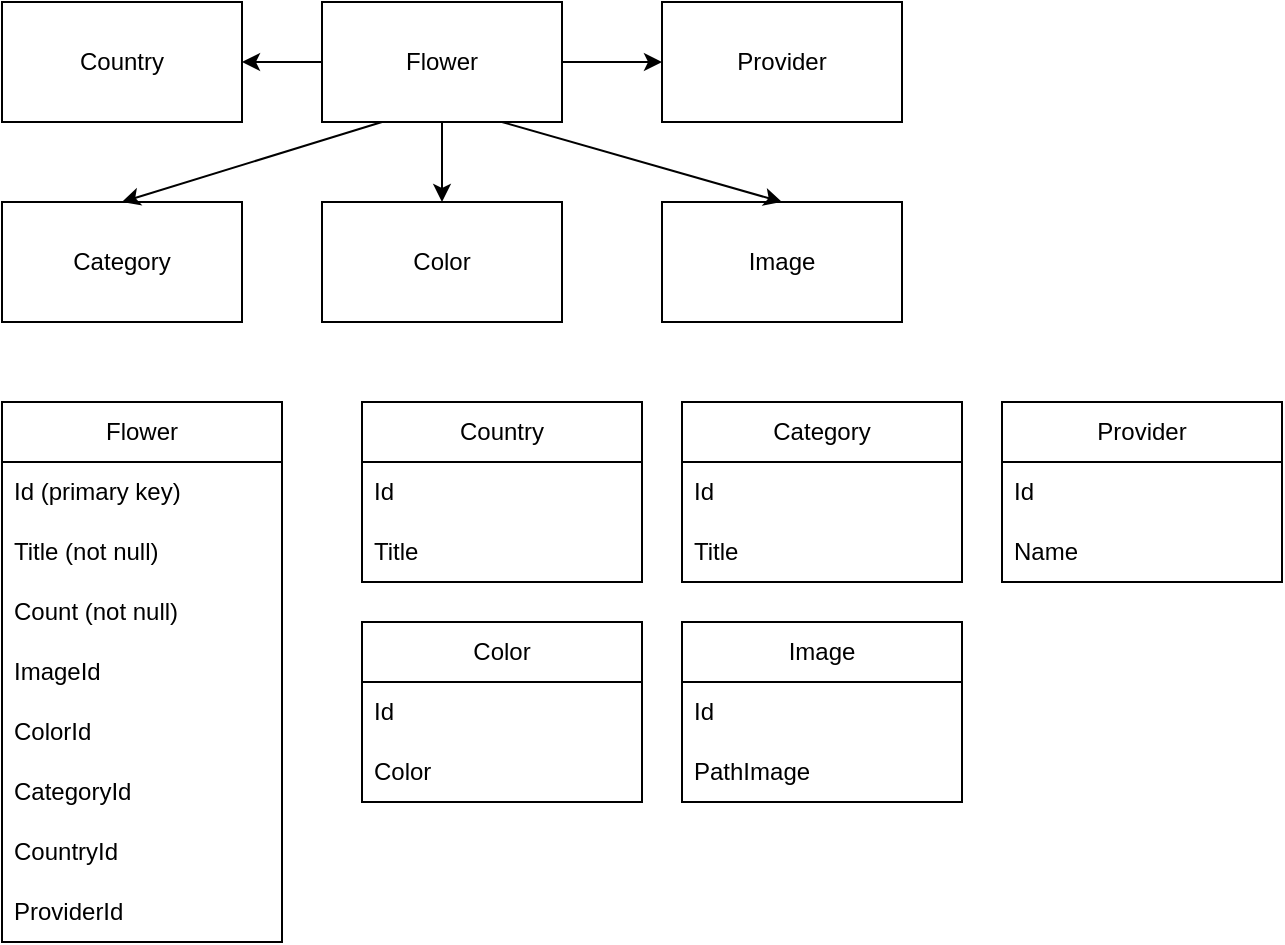 <mxfile version="21.7.2" type="device">
  <diagram name="Страница — 1" id="RRKHZHdwDWDoAx0OKb5y">
    <mxGraphModel dx="1893" dy="611" grid="1" gridSize="10" guides="1" tooltips="1" connect="1" arrows="1" fold="1" page="1" pageScale="1" pageWidth="827" pageHeight="1169" math="0" shadow="0">
      <root>
        <mxCell id="0" />
        <mxCell id="1" parent="0" />
        <mxCell id="i7epDrXuCTvLyrFS7Glc-1" value="Flower" style="rounded=0;whiteSpace=wrap;html=1;" parent="1" vertex="1">
          <mxGeometry x="10" y="20" width="120" height="60" as="geometry" />
        </mxCell>
        <mxCell id="i7epDrXuCTvLyrFS7Glc-2" value="Category" style="rounded=0;whiteSpace=wrap;html=1;" parent="1" vertex="1">
          <mxGeometry x="-150" y="120" width="120" height="60" as="geometry" />
        </mxCell>
        <mxCell id="i7epDrXuCTvLyrFS7Glc-3" value="" style="endArrow=classic;html=1;rounded=0;exitX=0.25;exitY=1;exitDx=0;exitDy=0;entryX=0.5;entryY=0;entryDx=0;entryDy=0;" parent="1" source="i7epDrXuCTvLyrFS7Glc-1" target="i7epDrXuCTvLyrFS7Glc-2" edge="1">
          <mxGeometry width="50" height="50" relative="1" as="geometry">
            <mxPoint x="370" y="220" as="sourcePoint" />
            <mxPoint x="420" y="170" as="targetPoint" />
          </mxGeometry>
        </mxCell>
        <mxCell id="i7epDrXuCTvLyrFS7Glc-6" value="Provider" style="rounded=0;whiteSpace=wrap;html=1;" parent="1" vertex="1">
          <mxGeometry x="180" y="20" width="120" height="60" as="geometry" />
        </mxCell>
        <mxCell id="i7epDrXuCTvLyrFS7Glc-7" value="" style="endArrow=classic;html=1;rounded=0;entryX=0;entryY=0.5;entryDx=0;entryDy=0;" parent="1" source="i7epDrXuCTvLyrFS7Glc-1" target="i7epDrXuCTvLyrFS7Glc-6" edge="1">
          <mxGeometry width="50" height="50" relative="1" as="geometry">
            <mxPoint x="370" y="120" as="sourcePoint" />
            <mxPoint x="420" y="70" as="targetPoint" />
          </mxGeometry>
        </mxCell>
        <mxCell id="i7epDrXuCTvLyrFS7Glc-8" value="Country" style="rounded=0;whiteSpace=wrap;html=1;" parent="1" vertex="1">
          <mxGeometry x="-150" y="20" width="120" height="60" as="geometry" />
        </mxCell>
        <mxCell id="i7epDrXuCTvLyrFS7Glc-9" value="" style="endArrow=classic;html=1;rounded=0;" parent="1" edge="1">
          <mxGeometry width="50" height="50" relative="1" as="geometry">
            <mxPoint x="10" y="50" as="sourcePoint" />
            <mxPoint x="-30" y="50" as="targetPoint" />
          </mxGeometry>
        </mxCell>
        <mxCell id="i7epDrXuCTvLyrFS7Glc-11" value="Flower" style="swimlane;fontStyle=0;childLayout=stackLayout;horizontal=1;startSize=30;horizontalStack=0;resizeParent=1;resizeParentMax=0;resizeLast=0;collapsible=1;marginBottom=0;whiteSpace=wrap;html=1;" parent="1" vertex="1">
          <mxGeometry x="-150" y="220" width="140" height="270" as="geometry" />
        </mxCell>
        <mxCell id="i7epDrXuCTvLyrFS7Glc-12" value="Id (primary key)" style="text;strokeColor=none;fillColor=none;align=left;verticalAlign=middle;spacingLeft=4;spacingRight=4;overflow=hidden;points=[[0,0.5],[1,0.5]];portConstraint=eastwest;rotatable=0;whiteSpace=wrap;html=1;" parent="i7epDrXuCTvLyrFS7Glc-11" vertex="1">
          <mxGeometry y="30" width="140" height="30" as="geometry" />
        </mxCell>
        <mxCell id="i7epDrXuCTvLyrFS7Glc-13" value="Title (not null)" style="text;strokeColor=none;fillColor=none;align=left;verticalAlign=middle;spacingLeft=4;spacingRight=4;overflow=hidden;points=[[0,0.5],[1,0.5]];portConstraint=eastwest;rotatable=0;whiteSpace=wrap;html=1;" parent="i7epDrXuCTvLyrFS7Glc-11" vertex="1">
          <mxGeometry y="60" width="140" height="30" as="geometry" />
        </mxCell>
        <mxCell id="i7epDrXuCTvLyrFS7Glc-14" value="Count (not null)" style="text;strokeColor=none;fillColor=none;align=left;verticalAlign=middle;spacingLeft=4;spacingRight=4;overflow=hidden;points=[[0,0.5],[1,0.5]];portConstraint=eastwest;rotatable=0;whiteSpace=wrap;html=1;" parent="i7epDrXuCTvLyrFS7Glc-11" vertex="1">
          <mxGeometry y="90" width="140" height="30" as="geometry" />
        </mxCell>
        <mxCell id="i7epDrXuCTvLyrFS7Glc-17" value="ImageId" style="text;strokeColor=none;fillColor=none;align=left;verticalAlign=middle;spacingLeft=4;spacingRight=4;overflow=hidden;points=[[0,0.5],[1,0.5]];portConstraint=eastwest;rotatable=0;whiteSpace=wrap;html=1;" parent="i7epDrXuCTvLyrFS7Glc-11" vertex="1">
          <mxGeometry y="120" width="140" height="30" as="geometry" />
        </mxCell>
        <mxCell id="i7epDrXuCTvLyrFS7Glc-33" value="ColorId" style="text;strokeColor=none;fillColor=none;align=left;verticalAlign=middle;spacingLeft=4;spacingRight=4;overflow=hidden;points=[[0,0.5],[1,0.5]];portConstraint=eastwest;rotatable=0;whiteSpace=wrap;html=1;" parent="i7epDrXuCTvLyrFS7Glc-11" vertex="1">
          <mxGeometry y="150" width="140" height="30" as="geometry" />
        </mxCell>
        <mxCell id="i7epDrXuCTvLyrFS7Glc-18" value="CategoryId" style="text;strokeColor=none;fillColor=none;align=left;verticalAlign=middle;spacingLeft=4;spacingRight=4;overflow=hidden;points=[[0,0.5],[1,0.5]];portConstraint=eastwest;rotatable=0;whiteSpace=wrap;html=1;" parent="i7epDrXuCTvLyrFS7Glc-11" vertex="1">
          <mxGeometry y="180" width="140" height="30" as="geometry" />
        </mxCell>
        <mxCell id="i7epDrXuCTvLyrFS7Glc-19" value="CountryId" style="text;strokeColor=none;fillColor=none;align=left;verticalAlign=middle;spacingLeft=4;spacingRight=4;overflow=hidden;points=[[0,0.5],[1,0.5]];portConstraint=eastwest;rotatable=0;whiteSpace=wrap;html=1;" parent="i7epDrXuCTvLyrFS7Glc-11" vertex="1">
          <mxGeometry y="210" width="140" height="30" as="geometry" />
        </mxCell>
        <mxCell id="i7epDrXuCTvLyrFS7Glc-20" value="ProviderId" style="text;strokeColor=none;fillColor=none;align=left;verticalAlign=middle;spacingLeft=4;spacingRight=4;overflow=hidden;points=[[0,0.5],[1,0.5]];portConstraint=eastwest;rotatable=0;whiteSpace=wrap;html=1;" parent="i7epDrXuCTvLyrFS7Glc-11" vertex="1">
          <mxGeometry y="240" width="140" height="30" as="geometry" />
        </mxCell>
        <mxCell id="i7epDrXuCTvLyrFS7Glc-21" value="Country" style="swimlane;fontStyle=0;childLayout=stackLayout;horizontal=1;startSize=30;horizontalStack=0;resizeParent=1;resizeParentMax=0;resizeLast=0;collapsible=1;marginBottom=0;whiteSpace=wrap;html=1;" parent="1" vertex="1">
          <mxGeometry x="30" y="220" width="140" height="90" as="geometry" />
        </mxCell>
        <mxCell id="i7epDrXuCTvLyrFS7Glc-22" value="Id" style="text;strokeColor=none;fillColor=none;align=left;verticalAlign=middle;spacingLeft=4;spacingRight=4;overflow=hidden;points=[[0,0.5],[1,0.5]];portConstraint=eastwest;rotatable=0;whiteSpace=wrap;html=1;" parent="i7epDrXuCTvLyrFS7Glc-21" vertex="1">
          <mxGeometry y="30" width="140" height="30" as="geometry" />
        </mxCell>
        <mxCell id="i7epDrXuCTvLyrFS7Glc-23" value="Title" style="text;strokeColor=none;fillColor=none;align=left;verticalAlign=middle;spacingLeft=4;spacingRight=4;overflow=hidden;points=[[0,0.5],[1,0.5]];portConstraint=eastwest;rotatable=0;whiteSpace=wrap;html=1;" parent="i7epDrXuCTvLyrFS7Glc-21" vertex="1">
          <mxGeometry y="60" width="140" height="30" as="geometry" />
        </mxCell>
        <mxCell id="i7epDrXuCTvLyrFS7Glc-25" value="Category" style="swimlane;fontStyle=0;childLayout=stackLayout;horizontal=1;startSize=30;horizontalStack=0;resizeParent=1;resizeParentMax=0;resizeLast=0;collapsible=1;marginBottom=0;whiteSpace=wrap;html=1;" parent="1" vertex="1">
          <mxGeometry x="190" y="220" width="140" height="90" as="geometry" />
        </mxCell>
        <mxCell id="i7epDrXuCTvLyrFS7Glc-26" value="Id" style="text;strokeColor=none;fillColor=none;align=left;verticalAlign=middle;spacingLeft=4;spacingRight=4;overflow=hidden;points=[[0,0.5],[1,0.5]];portConstraint=eastwest;rotatable=0;whiteSpace=wrap;html=1;" parent="i7epDrXuCTvLyrFS7Glc-25" vertex="1">
          <mxGeometry y="30" width="140" height="30" as="geometry" />
        </mxCell>
        <mxCell id="i7epDrXuCTvLyrFS7Glc-27" value="Title" style="text;strokeColor=none;fillColor=none;align=left;verticalAlign=middle;spacingLeft=4;spacingRight=4;overflow=hidden;points=[[0,0.5],[1,0.5]];portConstraint=eastwest;rotatable=0;whiteSpace=wrap;html=1;" parent="i7epDrXuCTvLyrFS7Glc-25" vertex="1">
          <mxGeometry y="60" width="140" height="30" as="geometry" />
        </mxCell>
        <mxCell id="i7epDrXuCTvLyrFS7Glc-29" value="Provider" style="swimlane;fontStyle=0;childLayout=stackLayout;horizontal=1;startSize=30;horizontalStack=0;resizeParent=1;resizeParentMax=0;resizeLast=0;collapsible=1;marginBottom=0;whiteSpace=wrap;html=1;" parent="1" vertex="1">
          <mxGeometry x="350" y="220" width="140" height="90" as="geometry" />
        </mxCell>
        <mxCell id="i7epDrXuCTvLyrFS7Glc-30" value="Id" style="text;strokeColor=none;fillColor=none;align=left;verticalAlign=middle;spacingLeft=4;spacingRight=4;overflow=hidden;points=[[0,0.5],[1,0.5]];portConstraint=eastwest;rotatable=0;whiteSpace=wrap;html=1;" parent="i7epDrXuCTvLyrFS7Glc-29" vertex="1">
          <mxGeometry y="30" width="140" height="30" as="geometry" />
        </mxCell>
        <mxCell id="i7epDrXuCTvLyrFS7Glc-31" value="Name" style="text;strokeColor=none;fillColor=none;align=left;verticalAlign=middle;spacingLeft=4;spacingRight=4;overflow=hidden;points=[[0,0.5],[1,0.5]];portConstraint=eastwest;rotatable=0;whiteSpace=wrap;html=1;" parent="i7epDrXuCTvLyrFS7Glc-29" vertex="1">
          <mxGeometry y="60" width="140" height="30" as="geometry" />
        </mxCell>
        <mxCell id="i7epDrXuCTvLyrFS7Glc-34" value="Color" style="rounded=0;whiteSpace=wrap;html=1;" parent="1" vertex="1">
          <mxGeometry x="10" y="120" width="120" height="60" as="geometry" />
        </mxCell>
        <mxCell id="i7epDrXuCTvLyrFS7Glc-35" value="" style="endArrow=classic;html=1;rounded=0;exitX=0.5;exitY=1;exitDx=0;exitDy=0;entryX=0.5;entryY=0;entryDx=0;entryDy=0;" parent="1" source="i7epDrXuCTvLyrFS7Glc-1" target="i7epDrXuCTvLyrFS7Glc-34" edge="1">
          <mxGeometry width="50" height="50" relative="1" as="geometry">
            <mxPoint x="170" y="210" as="sourcePoint" />
            <mxPoint x="220" y="160" as="targetPoint" />
          </mxGeometry>
        </mxCell>
        <mxCell id="i7epDrXuCTvLyrFS7Glc-37" value="Color" style="swimlane;fontStyle=0;childLayout=stackLayout;horizontal=1;startSize=30;horizontalStack=0;resizeParent=1;resizeParentMax=0;resizeLast=0;collapsible=1;marginBottom=0;whiteSpace=wrap;html=1;" parent="1" vertex="1">
          <mxGeometry x="30" y="330" width="140" height="90" as="geometry" />
        </mxCell>
        <mxCell id="i7epDrXuCTvLyrFS7Glc-38" value="Id" style="text;strokeColor=none;fillColor=none;align=left;verticalAlign=middle;spacingLeft=4;spacingRight=4;overflow=hidden;points=[[0,0.5],[1,0.5]];portConstraint=eastwest;rotatable=0;whiteSpace=wrap;html=1;" parent="i7epDrXuCTvLyrFS7Glc-37" vertex="1">
          <mxGeometry y="30" width="140" height="30" as="geometry" />
        </mxCell>
        <mxCell id="i7epDrXuCTvLyrFS7Glc-39" value="Color" style="text;strokeColor=none;fillColor=none;align=left;verticalAlign=middle;spacingLeft=4;spacingRight=4;overflow=hidden;points=[[0,0.5],[1,0.5]];portConstraint=eastwest;rotatable=0;whiteSpace=wrap;html=1;" parent="i7epDrXuCTvLyrFS7Glc-37" vertex="1">
          <mxGeometry y="60" width="140" height="30" as="geometry" />
        </mxCell>
        <mxCell id="pXr4IybgBaP4KrIgOnE8-1" value="Image" style="swimlane;fontStyle=0;childLayout=stackLayout;horizontal=1;startSize=30;horizontalStack=0;resizeParent=1;resizeParentMax=0;resizeLast=0;collapsible=1;marginBottom=0;whiteSpace=wrap;html=1;" vertex="1" parent="1">
          <mxGeometry x="190" y="330" width="140" height="90" as="geometry" />
        </mxCell>
        <mxCell id="pXr4IybgBaP4KrIgOnE8-2" value="Id" style="text;strokeColor=none;fillColor=none;align=left;verticalAlign=middle;spacingLeft=4;spacingRight=4;overflow=hidden;points=[[0,0.5],[1,0.5]];portConstraint=eastwest;rotatable=0;whiteSpace=wrap;html=1;" vertex="1" parent="pXr4IybgBaP4KrIgOnE8-1">
          <mxGeometry y="30" width="140" height="30" as="geometry" />
        </mxCell>
        <mxCell id="pXr4IybgBaP4KrIgOnE8-3" value="PathImage" style="text;strokeColor=none;fillColor=none;align=left;verticalAlign=middle;spacingLeft=4;spacingRight=4;overflow=hidden;points=[[0,0.5],[1,0.5]];portConstraint=eastwest;rotatable=0;whiteSpace=wrap;html=1;" vertex="1" parent="pXr4IybgBaP4KrIgOnE8-1">
          <mxGeometry y="60" width="140" height="30" as="geometry" />
        </mxCell>
        <mxCell id="pXr4IybgBaP4KrIgOnE8-5" value="Image" style="rounded=0;whiteSpace=wrap;html=1;" vertex="1" parent="1">
          <mxGeometry x="180" y="120" width="120" height="60" as="geometry" />
        </mxCell>
        <mxCell id="pXr4IybgBaP4KrIgOnE8-6" value="" style="endArrow=classic;html=1;rounded=0;exitX=0.75;exitY=1;exitDx=0;exitDy=0;entryX=0.5;entryY=0;entryDx=0;entryDy=0;" edge="1" parent="1" source="i7epDrXuCTvLyrFS7Glc-1" target="pXr4IybgBaP4KrIgOnE8-5">
          <mxGeometry width="50" height="50" relative="1" as="geometry">
            <mxPoint x="180" y="340" as="sourcePoint" />
            <mxPoint x="230" y="290" as="targetPoint" />
          </mxGeometry>
        </mxCell>
      </root>
    </mxGraphModel>
  </diagram>
</mxfile>
